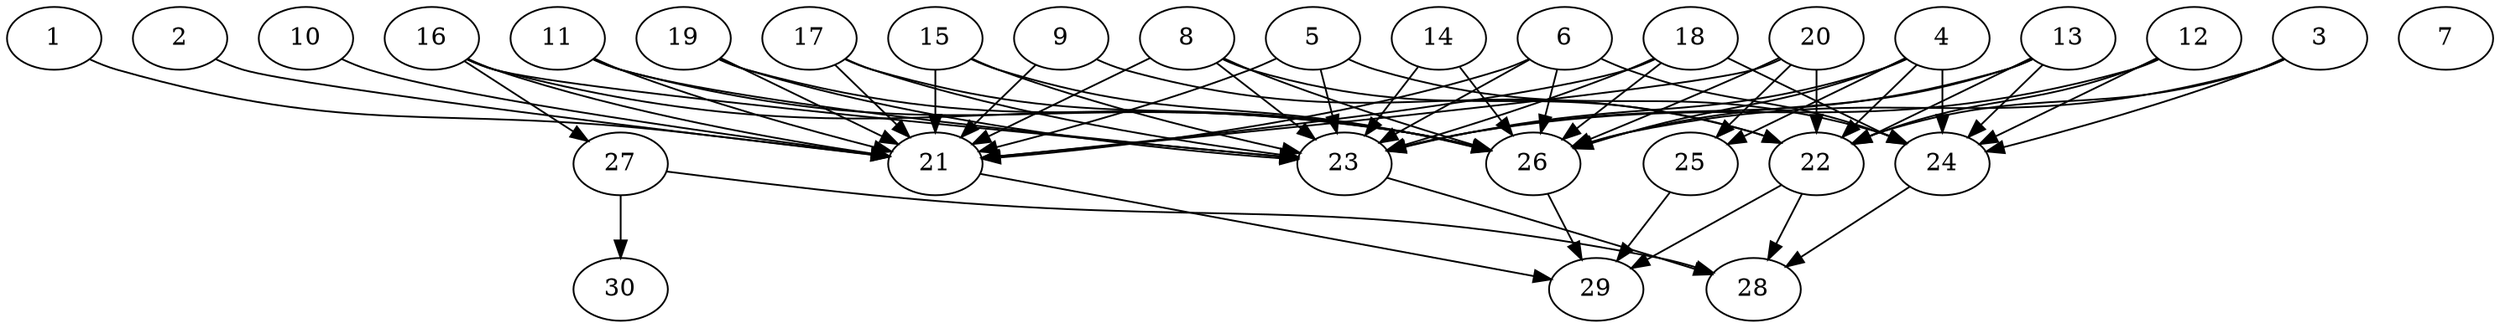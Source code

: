 // DAG automatically generated by daggen at Tue Aug  6 16:27:24 2019
// ./daggen --dot -n 30 --ccr 0.5 --fat 0.8 --regular 0.5 --density 0.7 --mindata 5242880 --maxdata 52428800 
digraph G {
  1 [size="41310208", alpha="0.15", expect_size="20655104"] 
  1 -> 21 [size ="20655104"]
  2 [size="88305664", alpha="0.16", expect_size="44152832"] 
  2 -> 21 [size ="44152832"]
  3 [size="11702272", alpha="0.00", expect_size="5851136"] 
  3 -> 22 [size ="5851136"]
  3 -> 24 [size ="5851136"]
  3 -> 26 [size ="5851136"]
  4 [size="68798464", alpha="0.01", expect_size="34399232"] 
  4 -> 22 [size ="34399232"]
  4 -> 23 [size ="34399232"]
  4 -> 24 [size ="34399232"]
  4 -> 25 [size ="34399232"]
  4 -> 26 [size ="34399232"]
  5 [size="36313088", alpha="0.06", expect_size="18156544"] 
  5 -> 21 [size ="18156544"]
  5 -> 23 [size ="18156544"]
  5 -> 24 [size ="18156544"]
  6 [size="77395968", alpha="0.02", expect_size="38697984"] 
  6 -> 21 [size ="38697984"]
  6 -> 23 [size ="38697984"]
  6 -> 24 [size ="38697984"]
  6 -> 26 [size ="38697984"]
  7 [size="35346432", alpha="0.18", expect_size="17673216"] 
  8 [size="74745856", alpha="0.19", expect_size="37372928"] 
  8 -> 21 [size ="37372928"]
  8 -> 22 [size ="37372928"]
  8 -> 23 [size ="37372928"]
  8 -> 26 [size ="37372928"]
  9 [size="79212544", alpha="0.04", expect_size="39606272"] 
  9 -> 21 [size ="39606272"]
  9 -> 22 [size ="39606272"]
  10 [size="89489408", alpha="0.04", expect_size="44744704"] 
  10 -> 21 [size ="44744704"]
  11 [size="86775808", alpha="0.12", expect_size="43387904"] 
  11 -> 21 [size ="43387904"]
  11 -> 23 [size ="43387904"]
  11 -> 26 [size ="43387904"]
  12 [size="65316864", alpha="0.06", expect_size="32658432"] 
  12 -> 22 [size ="32658432"]
  12 -> 23 [size ="32658432"]
  12 -> 24 [size ="32658432"]
  13 [size="48289792", alpha="0.14", expect_size="24144896"] 
  13 -> 22 [size ="24144896"]
  13 -> 23 [size ="24144896"]
  13 -> 24 [size ="24144896"]
  13 -> 26 [size ="24144896"]
  14 [size="49129472", alpha="0.07", expect_size="24564736"] 
  14 -> 23 [size ="24564736"]
  14 -> 26 [size ="24564736"]
  15 [size="56068096", alpha="0.03", expect_size="28034048"] 
  15 -> 21 [size ="28034048"]
  15 -> 23 [size ="28034048"]
  15 -> 26 [size ="28034048"]
  16 [size="83236864", alpha="0.18", expect_size="41618432"] 
  16 -> 21 [size ="41618432"]
  16 -> 23 [size ="41618432"]
  16 -> 26 [size ="41618432"]
  16 -> 27 [size ="41618432"]
  17 [size="94472192", alpha="0.16", expect_size="47236096"] 
  17 -> 21 [size ="47236096"]
  17 -> 23 [size ="47236096"]
  17 -> 26 [size ="47236096"]
  18 [size="86071296", alpha="0.01", expect_size="43035648"] 
  18 -> 21 [size ="43035648"]
  18 -> 23 [size ="43035648"]
  18 -> 24 [size ="43035648"]
  18 -> 26 [size ="43035648"]
  19 [size="80795648", alpha="0.19", expect_size="40397824"] 
  19 -> 21 [size ="40397824"]
  19 -> 23 [size ="40397824"]
  19 -> 26 [size ="40397824"]
  20 [size="97726464", alpha="0.14", expect_size="48863232"] 
  20 -> 21 [size ="48863232"]
  20 -> 22 [size ="48863232"]
  20 -> 25 [size ="48863232"]
  20 -> 26 [size ="48863232"]
  21 [size="21577728", alpha="0.16", expect_size="10788864"] 
  21 -> 29 [size ="10788864"]
  22 [size="80433152", alpha="0.14", expect_size="40216576"] 
  22 -> 28 [size ="40216576"]
  22 -> 29 [size ="40216576"]
  23 [size="13148160", alpha="0.13", expect_size="6574080"] 
  23 -> 28 [size ="6574080"]
  24 [size="79077376", alpha="0.03", expect_size="39538688"] 
  24 -> 28 [size ="39538688"]
  25 [size="18511872", alpha="0.19", expect_size="9255936"] 
  25 -> 29 [size ="9255936"]
  26 [size="30586880", alpha="0.10", expect_size="15293440"] 
  26 -> 29 [size ="15293440"]
  27 [size="23212032", alpha="0.05", expect_size="11606016"] 
  27 -> 28 [size ="11606016"]
  27 -> 30 [size ="11606016"]
  28 [size="98267136", alpha="0.15", expect_size="49133568"] 
  29 [size="104427520", alpha="0.18", expect_size="52213760"] 
  30 [size="101531648", alpha="0.19", expect_size="50765824"] 
}
